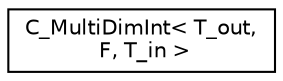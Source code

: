 digraph "Graphical Class Hierarchy"
{
  edge [fontname="Helvetica",fontsize="10",labelfontname="Helvetica",labelfontsize="10"];
  node [fontname="Helvetica",fontsize="10",shape=record];
  rankdir="LR";
  Node1 [label="C_MultiDimInt\< T_out,\l F, T_in \>",height=0.2,width=0.4,color="black", fillcolor="white", style="filled",URL="$class_c___multi_dim_int.html"];
}
